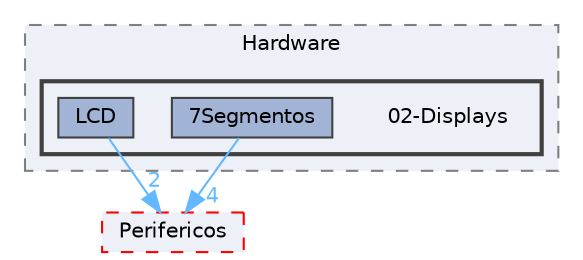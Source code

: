 digraph "E:/Agustin/Escritorio/MCUexpresso/KitLPC845-C++/src/Drivers/Hardware/02-Displays"
{
 // LATEX_PDF_SIZE
  bgcolor="transparent";
  edge [fontname=Helvetica,fontsize=10,labelfontname=Helvetica,labelfontsize=10];
  node [fontname=Helvetica,fontsize=10,shape=box,height=0.2,width=0.4];
  compound=true
  subgraph clusterdir_20b8c9b61d64145e8c95b1ca5e812349 {
    graph [ bgcolor="#edf0f7", pencolor="grey50", label="Hardware", fontname=Helvetica,fontsize=10 style="filled,dashed", URL="dir_20b8c9b61d64145e8c95b1ca5e812349.html",tooltip=""]
  subgraph clusterdir_c4fcbf4036a59f61a759d54182057cf5 {
    graph [ bgcolor="#edf0f7", pencolor="grey25", label="", fontname=Helvetica,fontsize=10 style="filled,bold", URL="dir_c4fcbf4036a59f61a759d54182057cf5.html",tooltip=""]
    dir_c4fcbf4036a59f61a759d54182057cf5 [shape=plaintext, label="02-Displays"];
  dir_6f52b4b1ba388d7141328ee2524c9948 [label="7Segmentos", fillcolor="#a2b4d6", color="grey25", style="filled", URL="dir_6f52b4b1ba388d7141328ee2524c9948.html",tooltip=""];
  dir_2f449dc5e2866a9f79afd0ccbdd9edb5 [label="LCD", fillcolor="#a2b4d6", color="grey25", style="filled", URL="dir_2f449dc5e2866a9f79afd0ccbdd9edb5.html",tooltip=""];
  }
  }
  dir_fddceb55b13f36ba841fc9095bbfed65 [label="Perifericos", fillcolor="#edf0f7", color="red", style="filled,dashed", URL="dir_fddceb55b13f36ba841fc9095bbfed65.html",tooltip=""];
  dir_6f52b4b1ba388d7141328ee2524c9948->dir_fddceb55b13f36ba841fc9095bbfed65 [headlabel="4", labeldistance=1.5 headhref="dir_000022_000031.html" href="dir_000022_000031.html" color="steelblue1" fontcolor="steelblue1"];
  dir_2f449dc5e2866a9f79afd0ccbdd9edb5->dir_fddceb55b13f36ba841fc9095bbfed65 [headlabel="2", labeldistance=1.5 headhref="dir_000030_000031.html" href="dir_000030_000031.html" color="steelblue1" fontcolor="steelblue1"];
}
